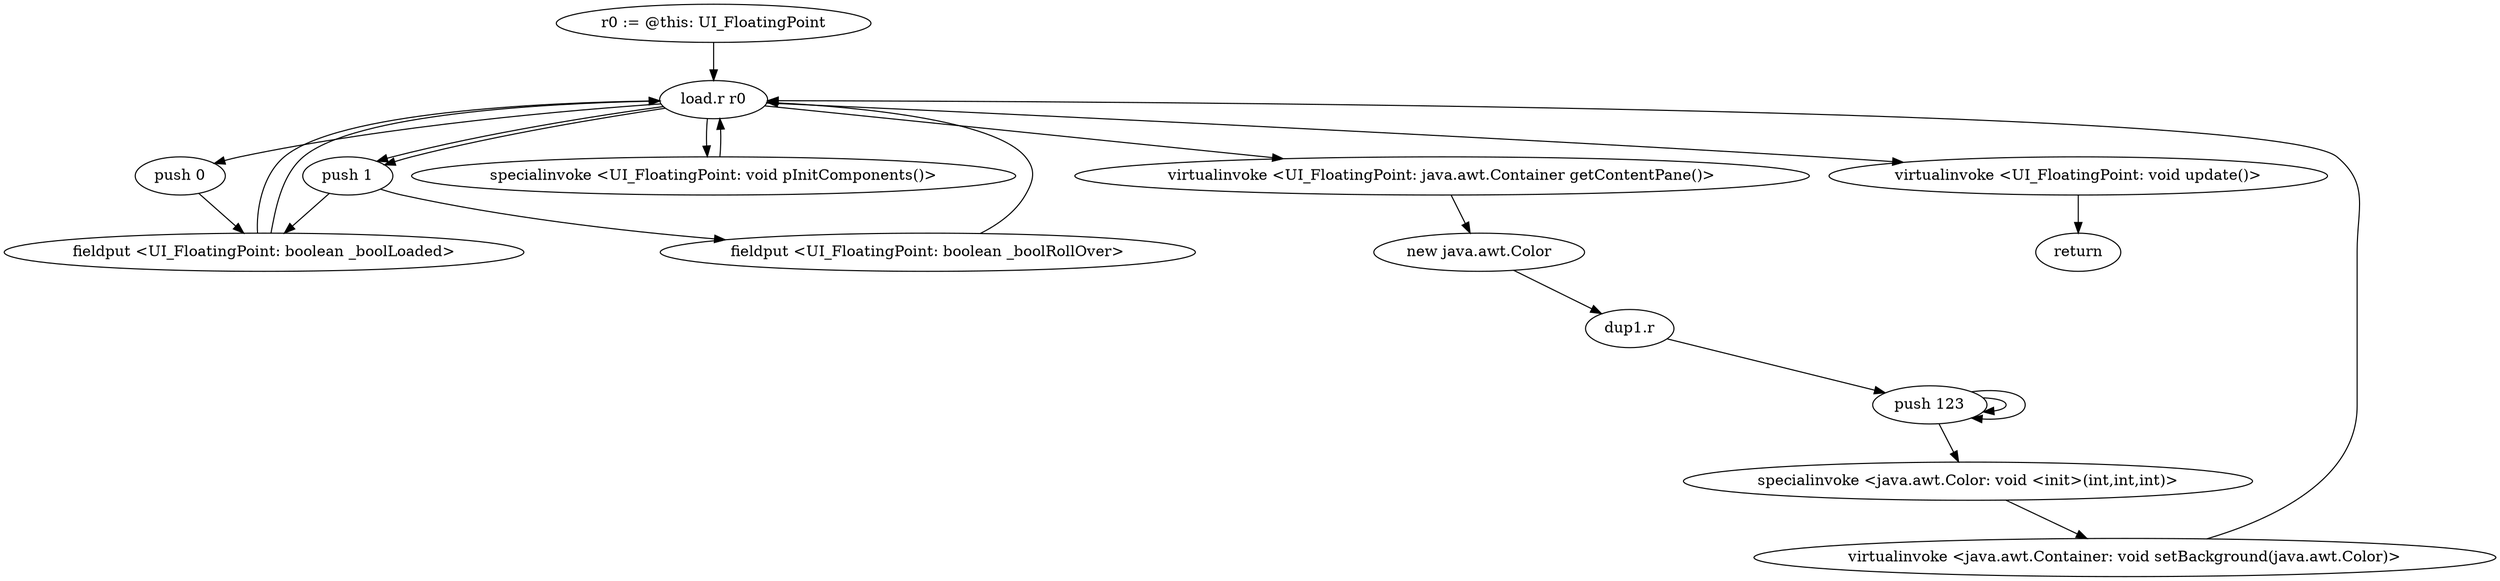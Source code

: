 digraph "" {
    "r0 := @this: UI_FloatingPoint"
    "load.r r0"
    "r0 := @this: UI_FloatingPoint"->"load.r r0";
    "push 0"
    "load.r r0"->"push 0";
    "fieldput <UI_FloatingPoint: boolean _boolLoaded>"
    "push 0"->"fieldput <UI_FloatingPoint: boolean _boolLoaded>";
    "fieldput <UI_FloatingPoint: boolean _boolLoaded>"->"load.r r0";
    "push 1"
    "load.r r0"->"push 1";
    "fieldput <UI_FloatingPoint: boolean _boolRollOver>"
    "push 1"->"fieldput <UI_FloatingPoint: boolean _boolRollOver>";
    "fieldput <UI_FloatingPoint: boolean _boolRollOver>"->"load.r r0";
    "virtualinvoke <UI_FloatingPoint: java.awt.Container getContentPane()>"
    "load.r r0"->"virtualinvoke <UI_FloatingPoint: java.awt.Container getContentPane()>";
    "new java.awt.Color"
    "virtualinvoke <UI_FloatingPoint: java.awt.Container getContentPane()>"->"new java.awt.Color";
    "dup1.r"
    "new java.awt.Color"->"dup1.r";
    "push 123"
    "dup1.r"->"push 123";
    "push 123"->"push 123";
    "push 123"->"push 123";
    "specialinvoke <java.awt.Color: void <init>(int,int,int)>"
    "push 123"->"specialinvoke <java.awt.Color: void <init>(int,int,int)>";
    "virtualinvoke <java.awt.Container: void setBackground(java.awt.Color)>"
    "specialinvoke <java.awt.Color: void <init>(int,int,int)>"->"virtualinvoke <java.awt.Container: void setBackground(java.awt.Color)>";
    "virtualinvoke <java.awt.Container: void setBackground(java.awt.Color)>"->"load.r r0";
    "specialinvoke <UI_FloatingPoint: void pInitComponents()>"
    "load.r r0"->"specialinvoke <UI_FloatingPoint: void pInitComponents()>";
    "specialinvoke <UI_FloatingPoint: void pInitComponents()>"->"load.r r0";
    "load.r r0"->"push 1";
    "push 1"->"fieldput <UI_FloatingPoint: boolean _boolLoaded>";
    "fieldput <UI_FloatingPoint: boolean _boolLoaded>"->"load.r r0";
    "virtualinvoke <UI_FloatingPoint: void update()>"
    "load.r r0"->"virtualinvoke <UI_FloatingPoint: void update()>";
    "return"
    "virtualinvoke <UI_FloatingPoint: void update()>"->"return";
}
